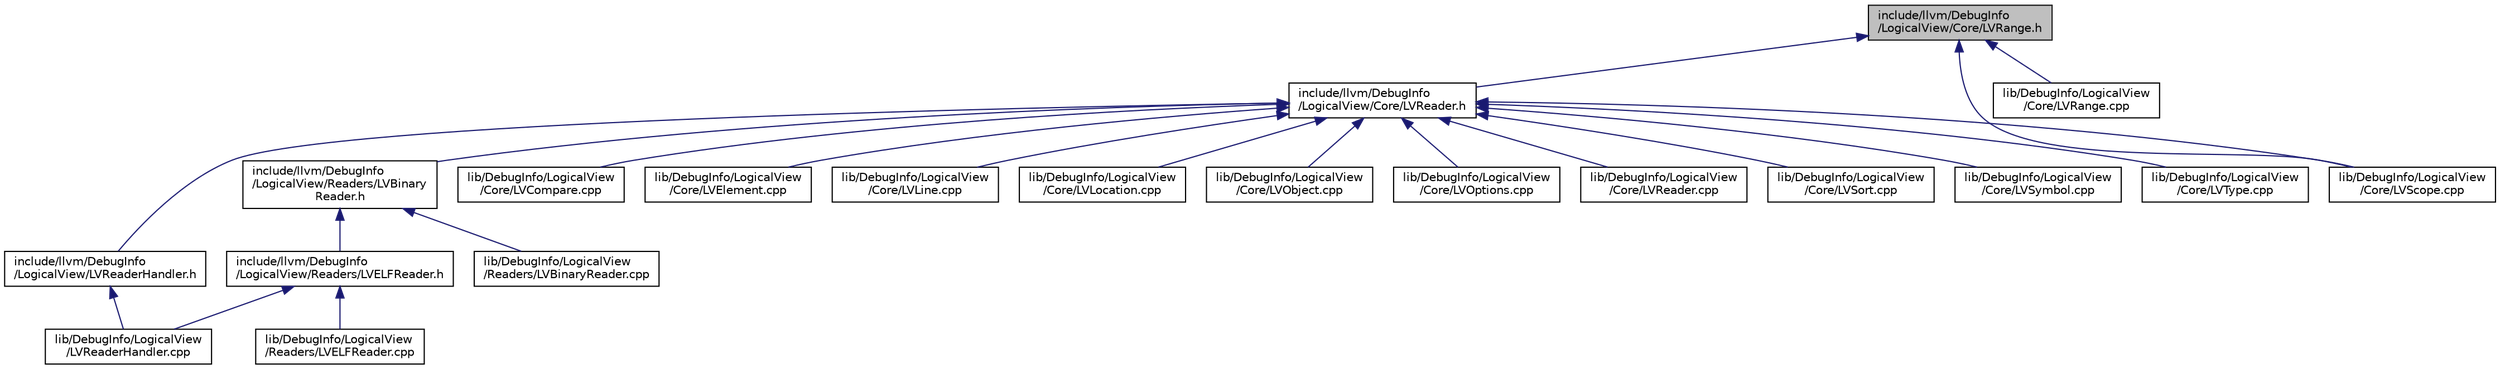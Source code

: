 digraph "include/llvm/DebugInfo/LogicalView/Core/LVRange.h"
{
 // LATEX_PDF_SIZE
  bgcolor="transparent";
  edge [fontname="Helvetica",fontsize="10",labelfontname="Helvetica",labelfontsize="10"];
  node [fontname="Helvetica",fontsize="10",shape=record];
  Node1 [label="include/llvm/DebugInfo\l/LogicalView/Core/LVRange.h",height=0.2,width=0.4,color="black", fillcolor="grey75", style="filled", fontcolor="black",tooltip=" "];
  Node1 -> Node2 [dir="back",color="midnightblue",fontsize="10",style="solid",fontname="Helvetica"];
  Node2 [label="include/llvm/DebugInfo\l/LogicalView/Core/LVReader.h",height=0.2,width=0.4,color="black",URL="$LVReader_8h.html",tooltip=" "];
  Node2 -> Node3 [dir="back",color="midnightblue",fontsize="10",style="solid",fontname="Helvetica"];
  Node3 [label="include/llvm/DebugInfo\l/LogicalView/LVReaderHandler.h",height=0.2,width=0.4,color="black",URL="$LVReaderHandler_8h.html",tooltip=" "];
  Node3 -> Node4 [dir="back",color="midnightblue",fontsize="10",style="solid",fontname="Helvetica"];
  Node4 [label="lib/DebugInfo/LogicalView\l/LVReaderHandler.cpp",height=0.2,width=0.4,color="black",URL="$LVReaderHandler_8cpp.html",tooltip=" "];
  Node2 -> Node5 [dir="back",color="midnightblue",fontsize="10",style="solid",fontname="Helvetica"];
  Node5 [label="include/llvm/DebugInfo\l/LogicalView/Readers/LVBinary\lReader.h",height=0.2,width=0.4,color="black",URL="$LVBinaryReader_8h.html",tooltip=" "];
  Node5 -> Node6 [dir="back",color="midnightblue",fontsize="10",style="solid",fontname="Helvetica"];
  Node6 [label="include/llvm/DebugInfo\l/LogicalView/Readers/LVELFReader.h",height=0.2,width=0.4,color="black",URL="$LVELFReader_8h.html",tooltip=" "];
  Node6 -> Node4 [dir="back",color="midnightblue",fontsize="10",style="solid",fontname="Helvetica"];
  Node6 -> Node7 [dir="back",color="midnightblue",fontsize="10",style="solid",fontname="Helvetica"];
  Node7 [label="lib/DebugInfo/LogicalView\l/Readers/LVELFReader.cpp",height=0.2,width=0.4,color="black",URL="$LVELFReader_8cpp.html",tooltip=" "];
  Node5 -> Node8 [dir="back",color="midnightblue",fontsize="10",style="solid",fontname="Helvetica"];
  Node8 [label="lib/DebugInfo/LogicalView\l/Readers/LVBinaryReader.cpp",height=0.2,width=0.4,color="black",URL="$LVBinaryReader_8cpp.html",tooltip=" "];
  Node2 -> Node9 [dir="back",color="midnightblue",fontsize="10",style="solid",fontname="Helvetica"];
  Node9 [label="lib/DebugInfo/LogicalView\l/Core/LVCompare.cpp",height=0.2,width=0.4,color="black",URL="$LVCompare_8cpp.html",tooltip=" "];
  Node2 -> Node10 [dir="back",color="midnightblue",fontsize="10",style="solid",fontname="Helvetica"];
  Node10 [label="lib/DebugInfo/LogicalView\l/Core/LVElement.cpp",height=0.2,width=0.4,color="black",URL="$LVElement_8cpp.html",tooltip=" "];
  Node2 -> Node11 [dir="back",color="midnightblue",fontsize="10",style="solid",fontname="Helvetica"];
  Node11 [label="lib/DebugInfo/LogicalView\l/Core/LVLine.cpp",height=0.2,width=0.4,color="black",URL="$LVLine_8cpp.html",tooltip=" "];
  Node2 -> Node12 [dir="back",color="midnightblue",fontsize="10",style="solid",fontname="Helvetica"];
  Node12 [label="lib/DebugInfo/LogicalView\l/Core/LVLocation.cpp",height=0.2,width=0.4,color="black",URL="$LVLocation_8cpp.html",tooltip=" "];
  Node2 -> Node13 [dir="back",color="midnightblue",fontsize="10",style="solid",fontname="Helvetica"];
  Node13 [label="lib/DebugInfo/LogicalView\l/Core/LVObject.cpp",height=0.2,width=0.4,color="black",URL="$LVObject_8cpp.html",tooltip=" "];
  Node2 -> Node14 [dir="back",color="midnightblue",fontsize="10",style="solid",fontname="Helvetica"];
  Node14 [label="lib/DebugInfo/LogicalView\l/Core/LVOptions.cpp",height=0.2,width=0.4,color="black",URL="$LVOptions_8cpp.html",tooltip=" "];
  Node2 -> Node15 [dir="back",color="midnightblue",fontsize="10",style="solid",fontname="Helvetica"];
  Node15 [label="lib/DebugInfo/LogicalView\l/Core/LVReader.cpp",height=0.2,width=0.4,color="black",URL="$LVReader_8cpp.html",tooltip=" "];
  Node2 -> Node16 [dir="back",color="midnightblue",fontsize="10",style="solid",fontname="Helvetica"];
  Node16 [label="lib/DebugInfo/LogicalView\l/Core/LVScope.cpp",height=0.2,width=0.4,color="black",URL="$LVScope_8cpp.html",tooltip=" "];
  Node2 -> Node17 [dir="back",color="midnightblue",fontsize="10",style="solid",fontname="Helvetica"];
  Node17 [label="lib/DebugInfo/LogicalView\l/Core/LVSort.cpp",height=0.2,width=0.4,color="black",URL="$LVSort_8cpp.html",tooltip=" "];
  Node2 -> Node18 [dir="back",color="midnightblue",fontsize="10",style="solid",fontname="Helvetica"];
  Node18 [label="lib/DebugInfo/LogicalView\l/Core/LVSymbol.cpp",height=0.2,width=0.4,color="black",URL="$LVSymbol_8cpp.html",tooltip=" "];
  Node2 -> Node19 [dir="back",color="midnightblue",fontsize="10",style="solid",fontname="Helvetica"];
  Node19 [label="lib/DebugInfo/LogicalView\l/Core/LVType.cpp",height=0.2,width=0.4,color="black",URL="$LVType_8cpp.html",tooltip=" "];
  Node1 -> Node20 [dir="back",color="midnightblue",fontsize="10",style="solid",fontname="Helvetica"];
  Node20 [label="lib/DebugInfo/LogicalView\l/Core/LVRange.cpp",height=0.2,width=0.4,color="black",URL="$LVRange_8cpp.html",tooltip=" "];
  Node1 -> Node16 [dir="back",color="midnightblue",fontsize="10",style="solid",fontname="Helvetica"];
}
